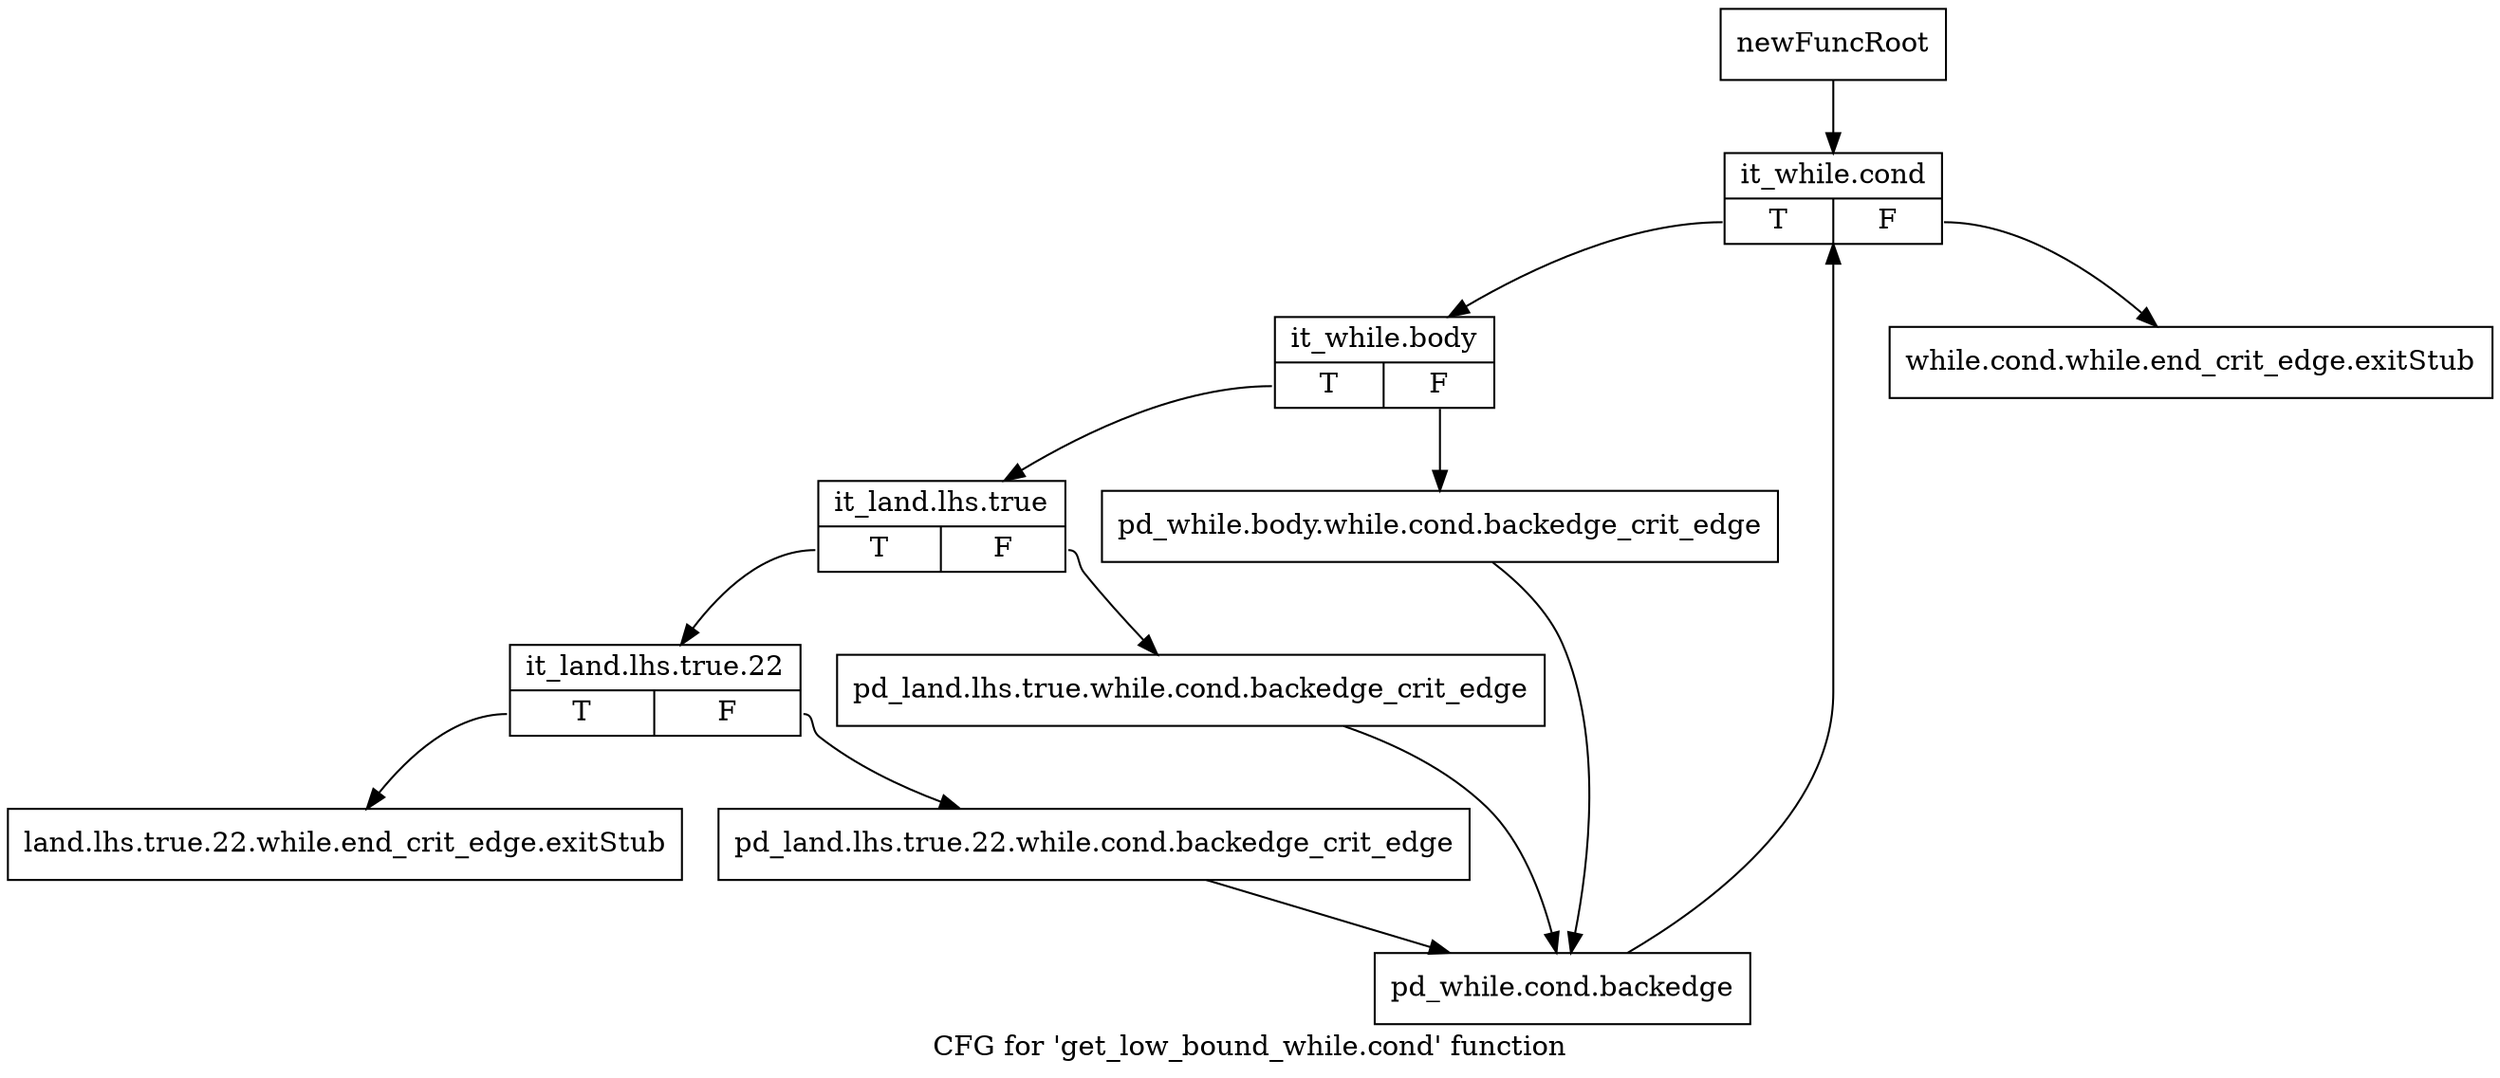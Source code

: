 digraph "CFG for 'get_low_bound_while.cond' function" {
	label="CFG for 'get_low_bound_while.cond' function";

	Node0xaa6f080 [shape=record,label="{newFuncRoot}"];
	Node0xaa6f080 -> Node0xaa890b0;
	Node0xaa89010 [shape=record,label="{while.cond.while.end_crit_edge.exitStub}"];
	Node0xaa89060 [shape=record,label="{land.lhs.true.22.while.end_crit_edge.exitStub}"];
	Node0xaa890b0 [shape=record,label="{it_while.cond|{<s0>T|<s1>F}}"];
	Node0xaa890b0:s0 -> Node0xaa89100;
	Node0xaa890b0:s1 -> Node0xaa89010;
	Node0xaa89100 [shape=record,label="{it_while.body|{<s0>T|<s1>F}}"];
	Node0xaa89100:s0 -> Node0xaa891a0;
	Node0xaa89100:s1 -> Node0xaa89150;
	Node0xaa89150 [shape=record,label="{pd_while.body.while.cond.backedge_crit_edge}"];
	Node0xaa89150 -> Node0xaa892e0;
	Node0xaa891a0 [shape=record,label="{it_land.lhs.true|{<s0>T|<s1>F}}"];
	Node0xaa891a0:s0 -> Node0xaa89240;
	Node0xaa891a0:s1 -> Node0xaa891f0;
	Node0xaa891f0 [shape=record,label="{pd_land.lhs.true.while.cond.backedge_crit_edge}"];
	Node0xaa891f0 -> Node0xaa892e0;
	Node0xaa89240 [shape=record,label="{it_land.lhs.true.22|{<s0>T|<s1>F}}"];
	Node0xaa89240:s0 -> Node0xaa89060;
	Node0xaa89240:s1 -> Node0xaa89290;
	Node0xaa89290 [shape=record,label="{pd_land.lhs.true.22.while.cond.backedge_crit_edge}"];
	Node0xaa89290 -> Node0xaa892e0;
	Node0xaa892e0 [shape=record,label="{pd_while.cond.backedge}"];
	Node0xaa892e0 -> Node0xaa890b0;
}
